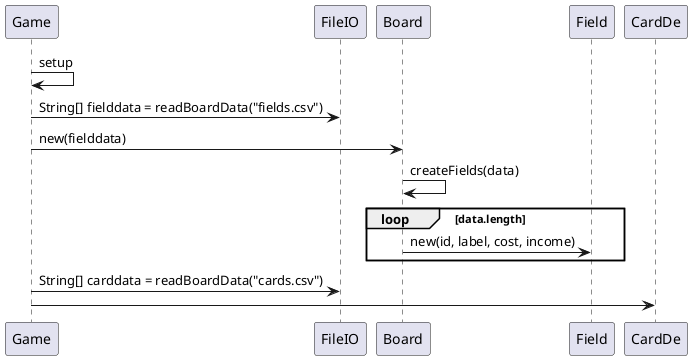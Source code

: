 @startuml
'https://plantuml.com/sequence-diagram

Game -> Game: setup
Game -> FileIO: String[] fielddata = readBoardData("fields.csv")
Game -> Board: new(fielddata)
Board -> Board: createFields(data)

loop data.length
Board -> Field: new(id, label, cost, income)
end

Game -> FileIO: String[] carddata = readBoardData("cards.csv")
Game -> CardDe


@enduml